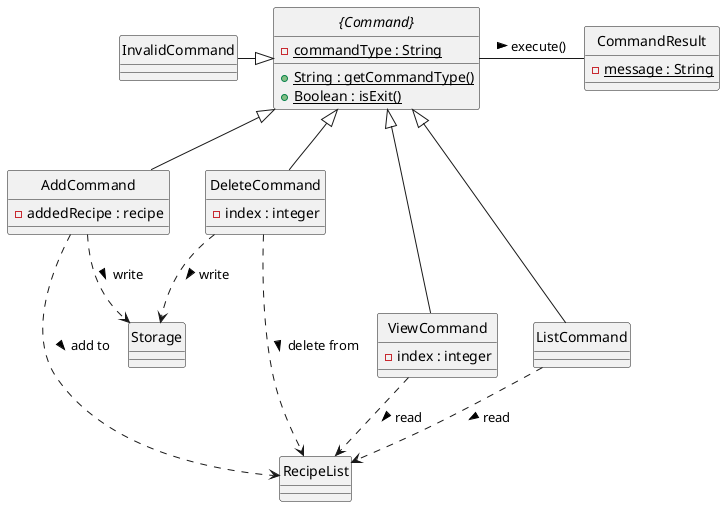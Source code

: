 @startuml
skinparam Style strictuml

abstract class "{Command}" as Command {
    -{static} commandType : String
    +{static} String : getCommandType()
    +{static} Boolean : isExit()
}

Class CommandResult {
    -{static} message : String
}

Class AddCommand {
    -addedRecipe : recipe
}

Class DeleteCommand {
    -index : integer
}

Class ViewCommand {
    -index : integer
}

Command - CommandResult : > execute()

InvalidCommand -|> Command
Command <|-- AddCommand
Command <|-- DeleteCommand
Command <|--- ListCommand
Command <|--- ViewCommand
AddCommand ...> RecipeList : > add to
AddCommand ..> Storage : > write
DeleteCommand ...> RecipeList : > delete from
DeleteCommand ..> Storage : > write


ListCommand ..> RecipeList : > read
ViewCommand ..> RecipeList : > read


@enduml